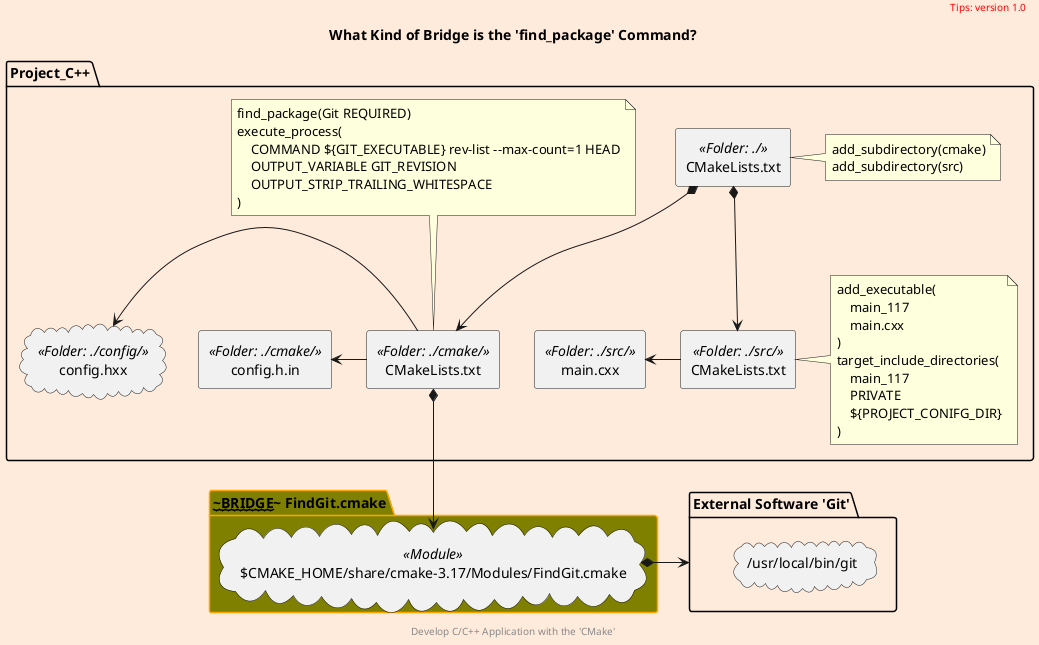 @startuml
scale 700 width
skinparam backgroundColor #FFEBDC
scale 1

skinparam Folder {
  backgroundColor Olive
  borderColor orange
}

package Project_C++ as project {
    rectangle main.cxx <<Folder: ./src/>> as main
    rectangle CMakeLists.txt <<Folder: ./>> as begin
    rectangle CMakeLists.txt <<Folder: ./src/>> as src_list
    rectangle config.h.in <<Folder: ./cmake/>> as config_h_in
    rectangle CMakeLists.txt <<Folder: ./cmake/>> as cmake_list
    cloud config.hxx <<Folder: ./config/>> as config_hxx

    note right of begin
        add_subdirectory(cmake)
        add_subdirectory(src)
    endnote
    note top of cmake_list
        find_package(Git REQUIRED)
        execute_process(
            COMMAND ${GIT_EXECUTABLE} rev-list --max-count=1 HEAD
            OUTPUT_VARIABLE GIT_REVISION
            OUTPUT_STRIP_TRAILING_WHITESPACE
        )
    endnote
    note right of src_list
        add_executable(
            main_117
            main.cxx
        )
        target_include_directories(
            main_117
            PRIVATE
            ${PROJECT_CONIFG_DIR}
        )
    endnote
}

Folder "~~~BRIDGE~~~ FindGit.cmake" {
    'CMAKE_HOME=/Applications/CMake.app/Contents/
    cloud "$CMAKE_HOME/share/cmake-3.17/Modules/FindGit.cmake" <<Module>> as find_git
}

package "External Software 'Git'" as git {
    cloud "/usr/local/bin/git"
}


begin *--> src_list
begin *--> cmake_list
src_list -left-> main
cmake_list -left-> config_h_in
cmake_list -left-> config_hxx


cmake_list *--> find_git
find_git *-right-> git


title
    What Kind of Bridge is the 'find_package' Command?
end title

header
<font color=red>Tips: version 1.0</font>
endheader

center footer Develop C/C++ Application with the 'CMake'

@enduml
